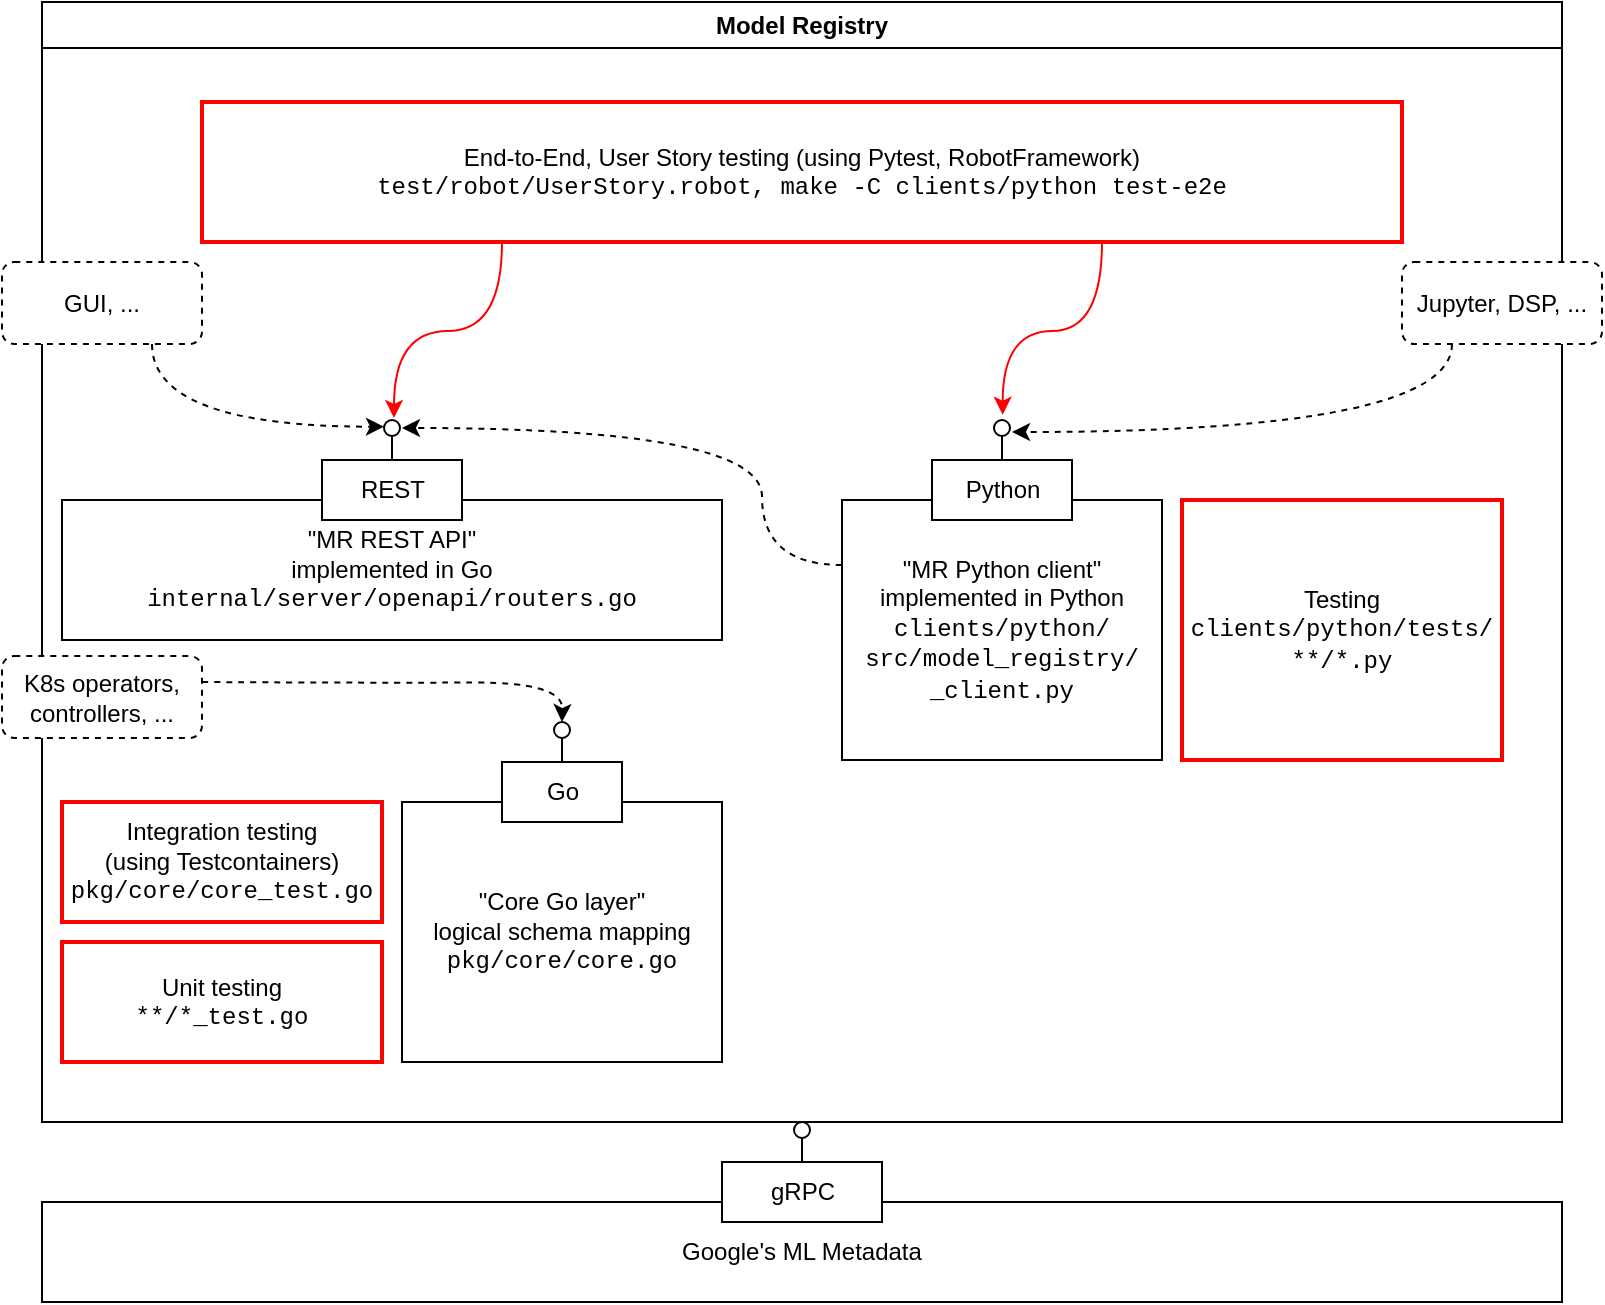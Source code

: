 <mxfile version="24.7.14">
  <diagram name="Page-1" id="6PV3qm19fPyXs5det3sB">
    <mxGraphModel dx="1242" dy="820" grid="1" gridSize="10" guides="1" tooltips="1" connect="1" arrows="1" fold="1" page="1" pageScale="1" pageWidth="827" pageHeight="1169" math="0" shadow="0">
      <root>
        <mxCell id="0" />
        <mxCell id="1" parent="0" />
        <mxCell id="El_kY7I2ZMZImhtPKoh1-2" value="Google&#39;s ML Metadata" style="rounded=0;whiteSpace=wrap;html=1;" parent="1" vertex="1">
          <mxGeometry x="40" y="640" width="760" height="50" as="geometry" />
        </mxCell>
        <mxCell id="El_kY7I2ZMZImhtPKoh1-3" value="gRPC" style="html=1;rounded=0;" parent="1" vertex="1">
          <mxGeometry x="380" y="620" width="80" height="30" as="geometry" />
        </mxCell>
        <mxCell id="El_kY7I2ZMZImhtPKoh1-4" value="" style="endArrow=none;html=1;rounded=0;align=center;verticalAlign=top;endFill=0;labelBackgroundColor=none;endSize=2;" parent="1" source="El_kY7I2ZMZImhtPKoh1-3" target="El_kY7I2ZMZImhtPKoh1-5" edge="1">
          <mxGeometry relative="1" as="geometry" />
        </mxCell>
        <mxCell id="El_kY7I2ZMZImhtPKoh1-5" value="" style="ellipse;html=1;fontSize=11;align=center;fillColor=none;points=[];aspect=fixed;resizable=0;verticalAlign=bottom;labelPosition=center;verticalLabelPosition=top;flipH=1;" parent="1" vertex="1">
          <mxGeometry x="416" y="600" width="8" height="8" as="geometry" />
        </mxCell>
        <mxCell id="El_kY7I2ZMZImhtPKoh1-7" value="&quot;Core Go layer&quot;&lt;br&gt;logical schema mapping&lt;br&gt;&lt;font face=&quot;Courier New&quot;&gt;pkg/core/core.go&lt;/font&gt;" style="rounded=0;whiteSpace=wrap;html=1;" parent="1" vertex="1">
          <mxGeometry x="220" y="440" width="160" height="130" as="geometry" />
        </mxCell>
        <mxCell id="El_kY7I2ZMZImhtPKoh1-8" value="Unit testing&lt;br&gt;&lt;font face=&quot;Courier New&quot;&gt;**/*_test.go&lt;/font&gt;" style="rounded=0;whiteSpace=wrap;html=1;strokeWidth=2;strokeColor=#ff0000;" parent="1" vertex="1">
          <mxGeometry x="50" y="510" width="160" height="60" as="geometry" />
        </mxCell>
        <mxCell id="El_kY7I2ZMZImhtPKoh1-9" value="Integration testing&lt;br&gt;(using Testcontainers)&lt;br&gt;&lt;font face=&quot;Courier New&quot;&gt;pkg/core/core_test.go&lt;/font&gt;" style="rounded=0;whiteSpace=wrap;html=1;strokeWidth=2;strokeColor=#ff0000;" parent="1" vertex="1">
          <mxGeometry x="50" y="440" width="160" height="60" as="geometry" />
        </mxCell>
        <mxCell id="El_kY7I2ZMZImhtPKoh1-10" value="&quot;MR REST API&quot;&lt;br&gt;implemented in Go&lt;br&gt;&lt;font face=&quot;Courier New&quot;&gt;internal/server/openapi/routers.go&lt;/font&gt;" style="rounded=0;whiteSpace=wrap;html=1;" parent="1" vertex="1">
          <mxGeometry x="50" y="289" width="330" height="70" as="geometry" />
        </mxCell>
        <mxCell id="El_kY7I2ZMZImhtPKoh1-17" value="REST" style="html=1;rounded=0;" parent="1" vertex="1">
          <mxGeometry x="180" y="269" width="70" height="30" as="geometry" />
        </mxCell>
        <mxCell id="El_kY7I2ZMZImhtPKoh1-18" value="" style="endArrow=none;html=1;rounded=0;align=center;verticalAlign=top;endFill=0;labelBackgroundColor=none;endSize=2;" parent="1" source="El_kY7I2ZMZImhtPKoh1-17" target="El_kY7I2ZMZImhtPKoh1-19" edge="1">
          <mxGeometry relative="1" as="geometry" />
        </mxCell>
        <mxCell id="El_kY7I2ZMZImhtPKoh1-19" value="" style="ellipse;html=1;fontSize=11;align=center;fillColor=none;points=[];aspect=fixed;resizable=0;verticalAlign=bottom;labelPosition=center;verticalLabelPosition=top;flipH=1;" parent="1" vertex="1">
          <mxGeometry x="211" y="249" width="8" height="8" as="geometry" />
        </mxCell>
        <mxCell id="El_kY7I2ZMZImhtPKoh1-20" value="End-to-End, User Story testing (using Pytest, RobotFramework)&lt;br&gt;&lt;font face=&quot;Courier New&quot;&gt;test/robot/UserStory.robot, make -C clients/python test-e2e&lt;/font&gt;" style="rounded=0;whiteSpace=wrap;html=1;strokeWidth=2;strokeColor=#ff0000;" parent="1" vertex="1">
          <mxGeometry x="120" y="90" width="600" height="70" as="geometry" />
        </mxCell>
        <mxCell id="El_kY7I2ZMZImhtPKoh1-24" value="Go" style="html=1;rounded=0;" parent="1" vertex="1">
          <mxGeometry x="270" y="420" width="60" height="30" as="geometry" />
        </mxCell>
        <mxCell id="El_kY7I2ZMZImhtPKoh1-25" value="" style="endArrow=none;html=1;rounded=0;align=center;verticalAlign=top;endFill=0;labelBackgroundColor=none;endSize=2;" parent="1" source="El_kY7I2ZMZImhtPKoh1-24" target="El_kY7I2ZMZImhtPKoh1-26" edge="1">
          <mxGeometry relative="1" as="geometry" />
        </mxCell>
        <mxCell id="El_kY7I2ZMZImhtPKoh1-26" value="" style="ellipse;html=1;fontSize=11;align=center;fillColor=none;points=[];aspect=fixed;resizable=0;verticalAlign=bottom;labelPosition=center;verticalLabelPosition=top;flipH=1;" parent="1" vertex="1">
          <mxGeometry x="296" y="400" width="8" height="8" as="geometry" />
        </mxCell>
        <mxCell id="El_kY7I2ZMZImhtPKoh1-39" style="edgeStyle=orthogonalEdgeStyle;curved=1;rounded=0;orthogonalLoop=1;jettySize=auto;html=1;exitX=0.25;exitY=1;exitDx=0;exitDy=0;entryX=0.375;entryY=-0.125;entryDx=0;entryDy=0;entryPerimeter=0;elbow=vertical;strokeColor=#ff0000;strokeWidth=1;" parent="1" source="El_kY7I2ZMZImhtPKoh1-20" target="El_kY7I2ZMZImhtPKoh1-19" edge="1">
          <mxGeometry relative="1" as="geometry" />
        </mxCell>
        <mxCell id="El_kY7I2ZMZImhtPKoh1-43" value="Model Registry" style="swimlane;whiteSpace=wrap;html=1;" parent="1" vertex="1">
          <mxGeometry x="40" y="40" width="760" height="560" as="geometry">
            <mxRectangle x="40" y="57" width="130" height="30" as="alternateBounds" />
          </mxGeometry>
        </mxCell>
        <mxCell id="El_kY7I2ZMZImhtPKoh1-27" value="GUI, ..." style="rounded=1;whiteSpace=wrap;html=1;dashed=1;" parent="El_kY7I2ZMZImhtPKoh1-43" vertex="1">
          <mxGeometry x="-20" y="130" width="100" height="41" as="geometry" />
        </mxCell>
        <mxCell id="El_kY7I2ZMZImhtPKoh1-15" value="" style="endArrow=none;html=1;rounded=0;align=center;verticalAlign=top;endFill=0;labelBackgroundColor=none;endSize=2;" parent="El_kY7I2ZMZImhtPKoh1-43" source="El_kY7I2ZMZImhtPKoh1-14" target="El_kY7I2ZMZImhtPKoh1-16" edge="1">
          <mxGeometry relative="1" as="geometry" />
        </mxCell>
        <mxCell id="El_kY7I2ZMZImhtPKoh1-16" value="" style="ellipse;html=1;fontSize=11;align=center;fillColor=none;points=[];aspect=fixed;resizable=0;verticalAlign=bottom;labelPosition=center;verticalLabelPosition=top;flipH=1;" parent="El_kY7I2ZMZImhtPKoh1-43" vertex="1">
          <mxGeometry x="476" y="209" width="8" height="8" as="geometry" />
        </mxCell>
        <mxCell id="El_kY7I2ZMZImhtPKoh1-34" style="edgeStyle=orthogonalEdgeStyle;curved=1;rounded=0;orthogonalLoop=1;jettySize=auto;html=1;exitX=0.25;exitY=1;exitDx=0;exitDy=0;entryX=-0.125;entryY=0.75;entryDx=0;entryDy=0;entryPerimeter=0;dashed=1;" parent="El_kY7I2ZMZImhtPKoh1-43" source="El_kY7I2ZMZImhtPKoh1-28" target="El_kY7I2ZMZImhtPKoh1-16" edge="1">
          <mxGeometry relative="1" as="geometry" />
        </mxCell>
        <mxCell id="El_kY7I2ZMZImhtPKoh1-28" value="Jupyter, DSP, ..." style="rounded=1;whiteSpace=wrap;html=1;dashed=1;" parent="El_kY7I2ZMZImhtPKoh1-43" vertex="1">
          <mxGeometry x="680" y="130" width="100" height="41" as="geometry" />
        </mxCell>
        <mxCell id="El_kY7I2ZMZImhtPKoh1-12" value="Testing&lt;br&gt;&lt;font face=&quot;Courier New&quot;&gt;clients/python/tests/&lt;br&gt;**/*.py&lt;/font&gt;" style="rounded=0;whiteSpace=wrap;html=1;strokeWidth=2;strokeColor=#ff0000;" parent="El_kY7I2ZMZImhtPKoh1-43" vertex="1">
          <mxGeometry x="570" y="249" width="160" height="130" as="geometry" />
        </mxCell>
        <mxCell id="El_kY7I2ZMZImhtPKoh1-11" value="&quot;MR Python client&quot;&lt;br&gt;implemented in Python&lt;br&gt;&lt;font face=&quot;Courier New&quot;&gt;clients/python/&lt;br&gt;src/model_registry/&lt;br&gt;_client.py&lt;/font&gt;" style="rounded=0;whiteSpace=wrap;html=1;" parent="El_kY7I2ZMZImhtPKoh1-43" vertex="1">
          <mxGeometry x="400" y="249" width="160" height="130" as="geometry" />
        </mxCell>
        <mxCell id="El_kY7I2ZMZImhtPKoh1-14" value="Python" style="html=1;rounded=0;" parent="El_kY7I2ZMZImhtPKoh1-43" vertex="1">
          <mxGeometry x="445" y="229" width="70" height="30" as="geometry" />
        </mxCell>
        <mxCell id="Z74qjVcGvf6uB_TzoZoz-4" style="edgeStyle=orthogonalEdgeStyle;curved=1;rounded=0;orthogonalLoop=1;jettySize=auto;html=1;dashed=1;" edge="1" parent="1">
          <mxGeometry relative="1" as="geometry">
            <mxPoint x="120" y="380" as="sourcePoint" />
            <mxPoint x="300" y="400" as="targetPoint" />
          </mxGeometry>
        </mxCell>
        <mxCell id="El_kY7I2ZMZImhtPKoh1-22" value="K8s operators, controllers, ..." style="rounded=1;whiteSpace=wrap;html=1;dashed=1;" parent="1" vertex="1">
          <mxGeometry x="20" y="367" width="100" height="41" as="geometry" />
        </mxCell>
        <mxCell id="Z74qjVcGvf6uB_TzoZoz-6" style="edgeStyle=orthogonalEdgeStyle;curved=1;rounded=0;orthogonalLoop=1;jettySize=auto;html=1;dashed=1;exitX=0.75;exitY=1;exitDx=0;exitDy=0;entryX=1;entryY=0.417;entryDx=0;entryDy=0;entryPerimeter=0;" edge="1" parent="1" source="El_kY7I2ZMZImhtPKoh1-27" target="El_kY7I2ZMZImhtPKoh1-19">
          <mxGeometry relative="1" as="geometry">
            <mxPoint x="130" y="390" as="sourcePoint" />
            <mxPoint x="310" y="410" as="targetPoint" />
          </mxGeometry>
        </mxCell>
        <mxCell id="Z74qjVcGvf6uB_TzoZoz-7" style="edgeStyle=orthogonalEdgeStyle;curved=1;rounded=0;orthogonalLoop=1;jettySize=auto;html=1;exitX=0;exitY=0.25;exitDx=0;exitDy=0;entryX=-0.125;entryY=0.5;entryDx=0;entryDy=0;entryPerimeter=0;dashed=1;" edge="1" parent="1" source="El_kY7I2ZMZImhtPKoh1-11" target="El_kY7I2ZMZImhtPKoh1-19">
          <mxGeometry relative="1" as="geometry">
            <Array as="points">
              <mxPoint x="400" y="322" />
              <mxPoint x="400" y="253" />
            </Array>
          </mxGeometry>
        </mxCell>
        <mxCell id="Z74qjVcGvf6uB_TzoZoz-8" style="edgeStyle=orthogonalEdgeStyle;curved=1;rounded=0;orthogonalLoop=1;jettySize=auto;html=1;exitX=0.75;exitY=1;exitDx=0;exitDy=0;elbow=vertical;strokeColor=#ff0000;strokeWidth=1;entryX=0.458;entryY=-0.333;entryDx=0;entryDy=0;entryPerimeter=0;" edge="1" parent="1" source="El_kY7I2ZMZImhtPKoh1-20" target="El_kY7I2ZMZImhtPKoh1-16">
          <mxGeometry relative="1" as="geometry">
            <mxPoint x="280" y="170" as="sourcePoint" />
            <mxPoint x="520" y="240" as="targetPoint" />
          </mxGeometry>
        </mxCell>
      </root>
    </mxGraphModel>
  </diagram>
</mxfile>
